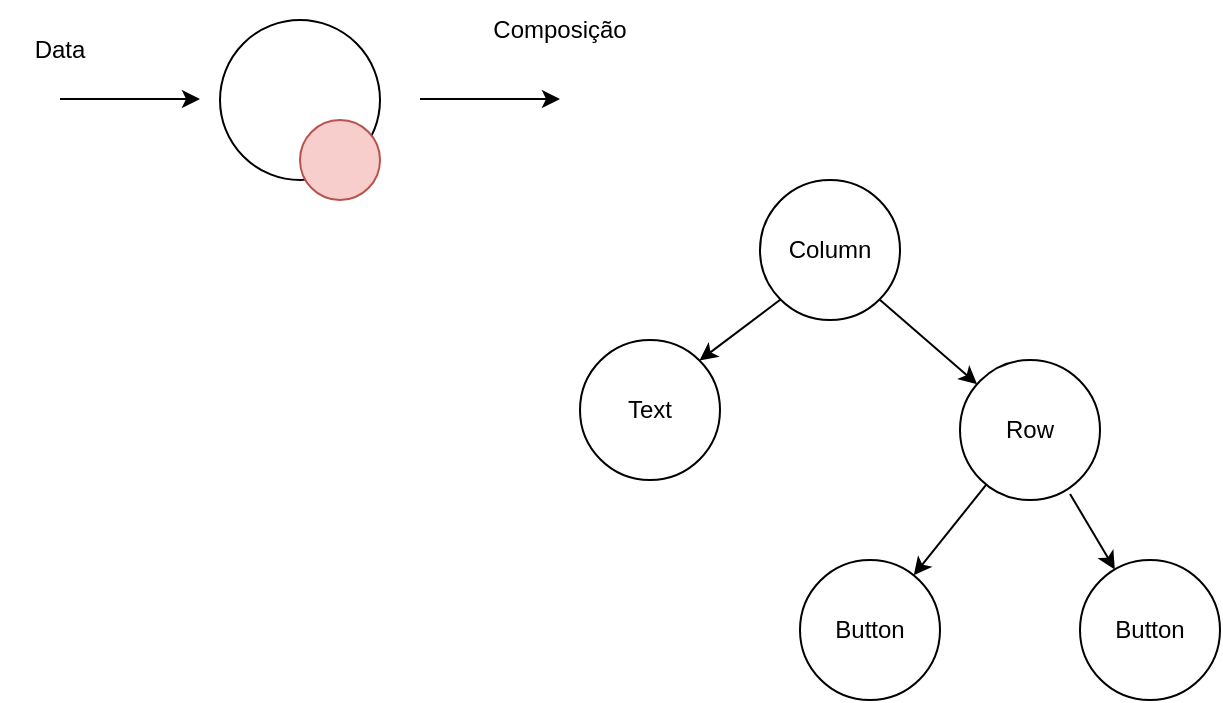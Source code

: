 <mxfile version="16.1.2" type="device"><diagram id="oYnohKor5r1IGm5DWih3" name="Page-1"><mxGraphModel dx="922" dy="685" grid="1" gridSize="10" guides="1" tooltips="1" connect="1" arrows="1" fold="1" page="1" pageScale="1" pageWidth="827" pageHeight="1169" math="0" shadow="0"><root><mxCell id="0"/><mxCell id="1" parent="0"/><mxCell id="4x6eJ2qjge0J-PE0LiDx-1" value="" style="ellipse;whiteSpace=wrap;html=1;aspect=fixed;" vertex="1" parent="1"><mxGeometry x="180" y="150" width="80" height="80" as="geometry"/></mxCell><mxCell id="4x6eJ2qjge0J-PE0LiDx-2" value="" style="endArrow=classic;html=1;rounded=0;" edge="1" parent="1"><mxGeometry width="50" height="50" relative="1" as="geometry"><mxPoint x="100" y="189.5" as="sourcePoint"/><mxPoint x="170" y="189.5" as="targetPoint"/></mxGeometry></mxCell><mxCell id="4x6eJ2qjge0J-PE0LiDx-4" value="Data" style="text;html=1;strokeColor=none;fillColor=none;align=center;verticalAlign=middle;whiteSpace=wrap;rounded=0;" vertex="1" parent="1"><mxGeometry x="70" y="150" width="60" height="30" as="geometry"/></mxCell><mxCell id="4x6eJ2qjge0J-PE0LiDx-5" value="" style="endArrow=classic;html=1;rounded=0;" edge="1" parent="1"><mxGeometry width="50" height="50" relative="1" as="geometry"><mxPoint x="280" y="189.5" as="sourcePoint"/><mxPoint x="350" y="189.5" as="targetPoint"/></mxGeometry></mxCell><mxCell id="4x6eJ2qjge0J-PE0LiDx-6" value="Column" style="ellipse;whiteSpace=wrap;html=1;aspect=fixed;" vertex="1" parent="1"><mxGeometry x="450" y="230" width="70" height="70" as="geometry"/></mxCell><mxCell id="4x6eJ2qjge0J-PE0LiDx-7" value="Text" style="ellipse;whiteSpace=wrap;html=1;aspect=fixed;" vertex="1" parent="1"><mxGeometry x="360" y="310" width="70" height="70" as="geometry"/></mxCell><mxCell id="4x6eJ2qjge0J-PE0LiDx-8" value="Row" style="ellipse;whiteSpace=wrap;html=1;aspect=fixed;" vertex="1" parent="1"><mxGeometry x="550" y="320" width="70" height="70" as="geometry"/></mxCell><mxCell id="4x6eJ2qjge0J-PE0LiDx-9" value="Button" style="ellipse;whiteSpace=wrap;html=1;aspect=fixed;" vertex="1" parent="1"><mxGeometry x="470" y="420" width="70" height="70" as="geometry"/></mxCell><mxCell id="4x6eJ2qjge0J-PE0LiDx-10" value="Button" style="ellipse;whiteSpace=wrap;html=1;aspect=fixed;" vertex="1" parent="1"><mxGeometry x="610" y="420" width="70" height="70" as="geometry"/></mxCell><mxCell id="4x6eJ2qjge0J-PE0LiDx-11" value="Composição" style="text;html=1;strokeColor=none;fillColor=none;align=center;verticalAlign=middle;whiteSpace=wrap;rounded=0;" vertex="1" parent="1"><mxGeometry x="320" y="140" width="60" height="30" as="geometry"/></mxCell><mxCell id="4x6eJ2qjge0J-PE0LiDx-12" value="" style="endArrow=classic;html=1;rounded=0;exitX=1;exitY=1;exitDx=0;exitDy=0;" edge="1" parent="1" source="4x6eJ2qjge0J-PE0LiDx-6" target="4x6eJ2qjge0J-PE0LiDx-8"><mxGeometry width="50" height="50" relative="1" as="geometry"><mxPoint x="580" y="270" as="sourcePoint"/><mxPoint x="650" y="270" as="targetPoint"/></mxGeometry></mxCell><mxCell id="4x6eJ2qjge0J-PE0LiDx-13" value="" style="endArrow=classic;html=1;rounded=0;exitX=0;exitY=1;exitDx=0;exitDy=0;entryX=1;entryY=0;entryDx=0;entryDy=0;" edge="1" parent="1" source="4x6eJ2qjge0J-PE0LiDx-6" target="4x6eJ2qjge0J-PE0LiDx-7"><mxGeometry width="50" height="50" relative="1" as="geometry"><mxPoint x="519.749" y="299.749" as="sourcePoint"/><mxPoint x="568.551" y="342.077" as="targetPoint"/></mxGeometry></mxCell><mxCell id="4x6eJ2qjge0J-PE0LiDx-14" value="" style="endArrow=classic;html=1;rounded=0;" edge="1" parent="1" source="4x6eJ2qjge0J-PE0LiDx-8" target="4x6eJ2qjge0J-PE0LiDx-9"><mxGeometry width="50" height="50" relative="1" as="geometry"><mxPoint x="540.501" y="379.999" as="sourcePoint"/><mxPoint x="499.999" y="410.501" as="targetPoint"/></mxGeometry></mxCell><mxCell id="4x6eJ2qjge0J-PE0LiDx-15" value="" style="endArrow=classic;html=1;rounded=0;exitX=0.786;exitY=0.957;exitDx=0;exitDy=0;exitPerimeter=0;" edge="1" parent="1" source="4x6eJ2qjge0J-PE0LiDx-8" target="4x6eJ2qjge0J-PE0LiDx-10"><mxGeometry width="50" height="50" relative="1" as="geometry"><mxPoint x="573.043" y="392.256" as="sourcePoint"/><mxPoint x="536.864" y="437.67" as="targetPoint"/></mxGeometry></mxCell><mxCell id="4x6eJ2qjge0J-PE0LiDx-16" value="" style="ellipse;whiteSpace=wrap;html=1;aspect=fixed;fillColor=#f8cecc;strokeColor=#b85450;" vertex="1" parent="1"><mxGeometry x="220" y="200" width="40" height="40" as="geometry"/></mxCell></root></mxGraphModel></diagram></mxfile>